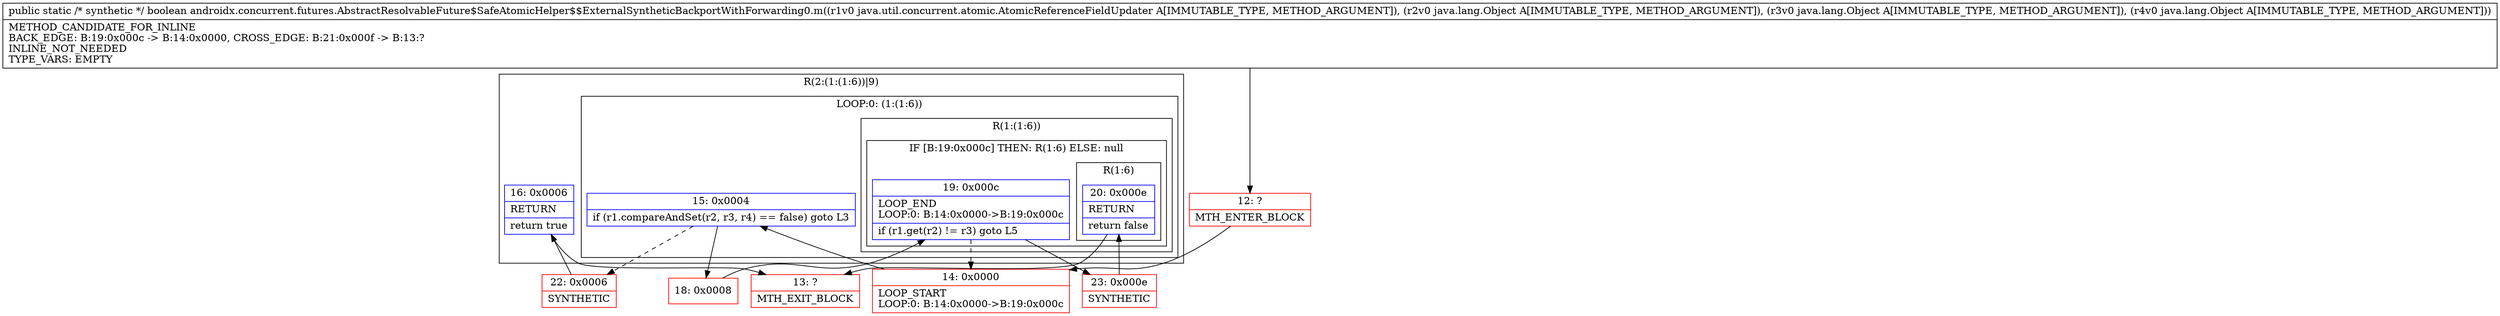 digraph "CFG forandroidx.concurrent.futures.AbstractResolvableFuture$SafeAtomicHelper$$ExternalSyntheticBackportWithForwarding0.m(Ljava\/util\/concurrent\/atomic\/AtomicReferenceFieldUpdater;Ljava\/lang\/Object;Ljava\/lang\/Object;Ljava\/lang\/Object;)Z" {
subgraph cluster_Region_558230029 {
label = "R(2:(1:(1:6))|9)";
node [shape=record,color=blue];
subgraph cluster_LoopRegion_1508775900 {
label = "LOOP:0: (1:(1:6))";
node [shape=record,color=blue];
Node_15 [shape=record,label="{15\:\ 0x0004|if (r1.compareAndSet(r2, r3, r4) == false) goto L3\l}"];
subgraph cluster_Region_1415297653 {
label = "R(1:(1:6))";
node [shape=record,color=blue];
subgraph cluster_IfRegion_1855256338 {
label = "IF [B:19:0x000c] THEN: R(1:6) ELSE: null";
node [shape=record,color=blue];
Node_19 [shape=record,label="{19\:\ 0x000c|LOOP_END\lLOOP:0: B:14:0x0000\-\>B:19:0x000c\l|if (r1.get(r2) != r3) goto L5\l}"];
subgraph cluster_Region_1611623759 {
label = "R(1:6)";
node [shape=record,color=blue];
Node_20 [shape=record,label="{20\:\ 0x000e|RETURN\l|return false\l}"];
}
}
}
}
Node_16 [shape=record,label="{16\:\ 0x0006|RETURN\l|return true\l}"];
}
Node_12 [shape=record,color=red,label="{12\:\ ?|MTH_ENTER_BLOCK\l}"];
Node_14 [shape=record,color=red,label="{14\:\ 0x0000|LOOP_START\lLOOP:0: B:14:0x0000\-\>B:19:0x000c\l}"];
Node_18 [shape=record,color=red,label="{18\:\ 0x0008}"];
Node_23 [shape=record,color=red,label="{23\:\ 0x000e|SYNTHETIC\l}"];
Node_13 [shape=record,color=red,label="{13\:\ ?|MTH_EXIT_BLOCK\l}"];
Node_22 [shape=record,color=red,label="{22\:\ 0x0006|SYNTHETIC\l}"];
MethodNode[shape=record,label="{public static \/* synthetic *\/ boolean androidx.concurrent.futures.AbstractResolvableFuture$SafeAtomicHelper$$ExternalSyntheticBackportWithForwarding0.m((r1v0 java.util.concurrent.atomic.AtomicReferenceFieldUpdater A[IMMUTABLE_TYPE, METHOD_ARGUMENT]), (r2v0 java.lang.Object A[IMMUTABLE_TYPE, METHOD_ARGUMENT]), (r3v0 java.lang.Object A[IMMUTABLE_TYPE, METHOD_ARGUMENT]), (r4v0 java.lang.Object A[IMMUTABLE_TYPE, METHOD_ARGUMENT]))  | METHOD_CANDIDATE_FOR_INLINE\lBACK_EDGE: B:19:0x000c \-\> B:14:0x0000, CROSS_EDGE: B:21:0x000f \-\> B:13:?\lINLINE_NOT_NEEDED\lTYPE_VARS: EMPTY\l}"];
MethodNode -> Node_12;Node_15 -> Node_18;
Node_15 -> Node_22[style=dashed];
Node_19 -> Node_14[style=dashed];
Node_19 -> Node_23;
Node_20 -> Node_13;
Node_16 -> Node_13;
Node_12 -> Node_14;
Node_14 -> Node_15;
Node_18 -> Node_19;
Node_23 -> Node_20;
Node_22 -> Node_16;
}

